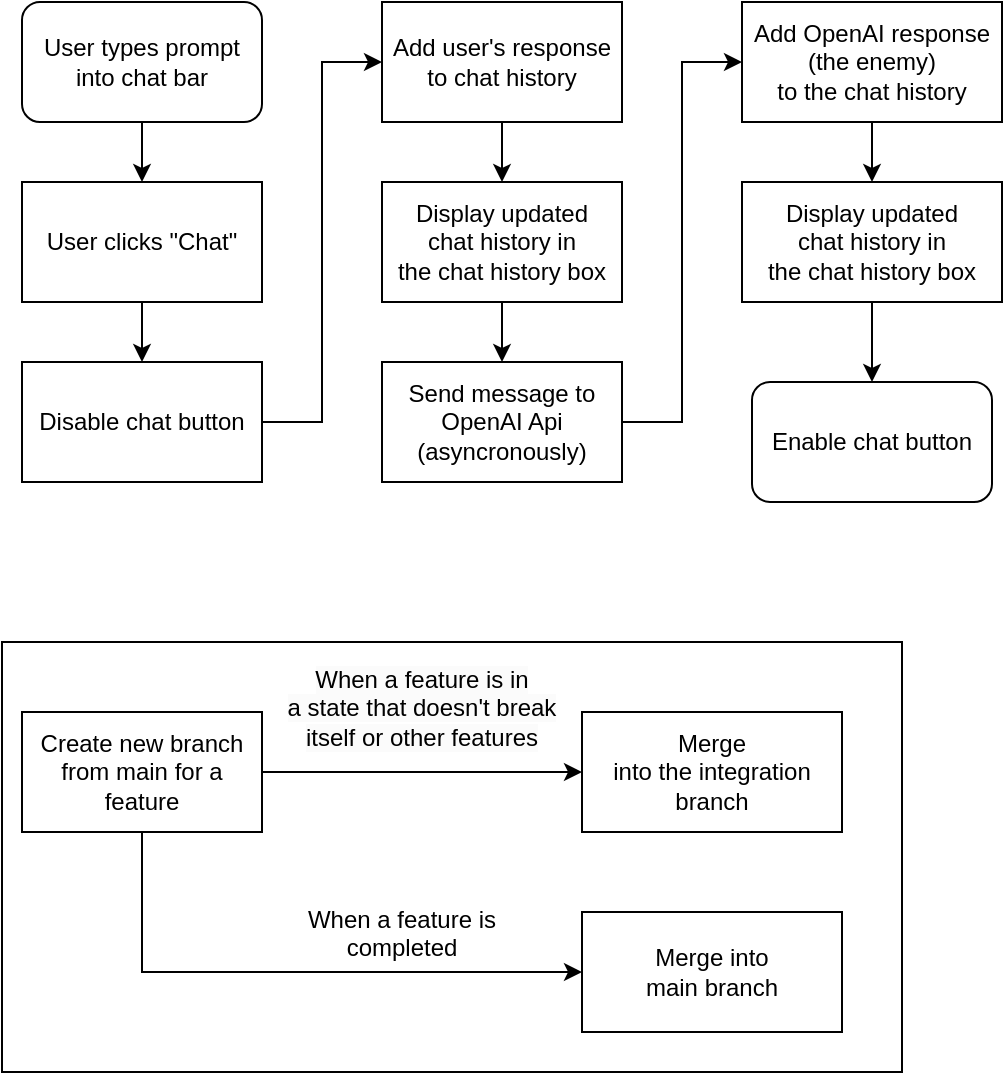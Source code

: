 <mxfile version="22.0.8" type="device">
  <diagram name="Page-1" id="_uCLC_Zc-S5goLwwXV-r">
    <mxGraphModel dx="1290" dy="587" grid="1" gridSize="10" guides="1" tooltips="1" connect="1" arrows="1" fold="1" page="1" pageScale="1" pageWidth="850" pageHeight="1100" math="0" shadow="0">
      <root>
        <mxCell id="0" />
        <mxCell id="1" parent="0" />
        <mxCell id="HUx5lnDDboxmJK54oWbE-19" value="" style="rounded=0;whiteSpace=wrap;html=1;" vertex="1" parent="1">
          <mxGeometry x="30" y="360" width="450" height="215" as="geometry" />
        </mxCell>
        <mxCell id="HUx5lnDDboxmJK54oWbE-5" value="" style="edgeStyle=orthogonalEdgeStyle;rounded=0;orthogonalLoop=1;jettySize=auto;html=1;entryX=0.5;entryY=0;entryDx=0;entryDy=0;" edge="1" parent="1" source="HUx5lnDDboxmJK54oWbE-3" target="HUx5lnDDboxmJK54oWbE-6">
          <mxGeometry relative="1" as="geometry">
            <mxPoint x="240" y="70" as="targetPoint" />
          </mxGeometry>
        </mxCell>
        <mxCell id="HUx5lnDDboxmJK54oWbE-3" value="User types prompt into chat bar" style="rounded=1;whiteSpace=wrap;html=1;" vertex="1" parent="1">
          <mxGeometry x="40" y="40" width="120" height="60" as="geometry" />
        </mxCell>
        <mxCell id="HUx5lnDDboxmJK54oWbE-21" style="edgeStyle=orthogonalEdgeStyle;rounded=0;orthogonalLoop=1;jettySize=auto;html=1;entryX=0.5;entryY=0;entryDx=0;entryDy=0;" edge="1" parent="1" source="HUx5lnDDboxmJK54oWbE-6" target="HUx5lnDDboxmJK54oWbE-22">
          <mxGeometry relative="1" as="geometry">
            <mxPoint x="330" y="70" as="targetPoint" />
          </mxGeometry>
        </mxCell>
        <mxCell id="HUx5lnDDboxmJK54oWbE-6" value="User clicks &quot;Chat&quot;" style="rounded=0;whiteSpace=wrap;html=1;" vertex="1" parent="1">
          <mxGeometry x="40" y="130" width="120" height="60" as="geometry" />
        </mxCell>
        <mxCell id="HUx5lnDDboxmJK54oWbE-11" value="" style="edgeStyle=orthogonalEdgeStyle;rounded=0;orthogonalLoop=1;jettySize=auto;html=1;" edge="1" parent="1" source="HUx5lnDDboxmJK54oWbE-8" target="HUx5lnDDboxmJK54oWbE-10">
          <mxGeometry relative="1" as="geometry" />
        </mxCell>
        <mxCell id="HUx5lnDDboxmJK54oWbE-8" value="Add user&#39;s response to chat history" style="whiteSpace=wrap;html=1;rounded=0;" vertex="1" parent="1">
          <mxGeometry x="220" y="40" width="120" height="60" as="geometry" />
        </mxCell>
        <mxCell id="HUx5lnDDboxmJK54oWbE-25" value="" style="edgeStyle=orthogonalEdgeStyle;rounded=0;orthogonalLoop=1;jettySize=auto;html=1;" edge="1" parent="1" source="HUx5lnDDboxmJK54oWbE-10" target="HUx5lnDDboxmJK54oWbE-24">
          <mxGeometry relative="1" as="geometry" />
        </mxCell>
        <mxCell id="HUx5lnDDboxmJK54oWbE-10" value="Display updated &lt;br&gt;chat history in &lt;br&gt;the chat history box" style="whiteSpace=wrap;html=1;rounded=0;" vertex="1" parent="1">
          <mxGeometry x="220" y="130" width="120" height="60" as="geometry" />
        </mxCell>
        <mxCell id="HUx5lnDDboxmJK54oWbE-14" value="" style="edgeStyle=orthogonalEdgeStyle;rounded=0;orthogonalLoop=1;jettySize=auto;html=1;" edge="1" parent="1" source="HUx5lnDDboxmJK54oWbE-12" target="HUx5lnDDboxmJK54oWbE-13">
          <mxGeometry relative="1" as="geometry" />
        </mxCell>
        <mxCell id="HUx5lnDDboxmJK54oWbE-12" value="Create new branch from main for a feature" style="whiteSpace=wrap;html=1;" vertex="1" parent="1">
          <mxGeometry x="40" y="395" width="120" height="60" as="geometry" />
        </mxCell>
        <mxCell id="HUx5lnDDboxmJK54oWbE-17" value="" style="edgeStyle=orthogonalEdgeStyle;rounded=0;orthogonalLoop=1;jettySize=auto;html=1;entryX=0;entryY=0.5;entryDx=0;entryDy=0;" edge="1" parent="1" source="HUx5lnDDboxmJK54oWbE-12" target="HUx5lnDDboxmJK54oWbE-16">
          <mxGeometry relative="1" as="geometry">
            <Array as="points">
              <mxPoint x="100" y="525" />
            </Array>
          </mxGeometry>
        </mxCell>
        <mxCell id="HUx5lnDDboxmJK54oWbE-13" value="Merge&lt;br&gt;into the integration branch" style="whiteSpace=wrap;html=1;" vertex="1" parent="1">
          <mxGeometry x="320" y="395" width="130" height="60" as="geometry" />
        </mxCell>
        <mxCell id="HUx5lnDDboxmJK54oWbE-15" value="&lt;span style=&quot;color: rgb(0, 0, 0); font-family: Helvetica; font-size: 12px; font-style: normal; font-variant-ligatures: normal; font-variant-caps: normal; font-weight: 400; letter-spacing: normal; orphans: 2; text-indent: 0px; text-transform: none; widows: 2; word-spacing: 0px; -webkit-text-stroke-width: 0px; background-color: rgb(251, 251, 251); text-decoration-thickness: initial; text-decoration-style: initial; text-decoration-color: initial; float: none; display: inline !important;&quot;&gt;When a feature is in&lt;br&gt;a state that doesn&#39;t break &lt;br&gt;itself or other features&lt;/span&gt;" style="text;whiteSpace=wrap;html=1;align=center;" vertex="1" parent="1">
          <mxGeometry x="170" y="365" width="140" height="50" as="geometry" />
        </mxCell>
        <mxCell id="HUx5lnDDboxmJK54oWbE-16" value="Merge into &lt;br&gt;main branch" style="whiteSpace=wrap;html=1;" vertex="1" parent="1">
          <mxGeometry x="320" y="495" width="130" height="60" as="geometry" />
        </mxCell>
        <mxCell id="HUx5lnDDboxmJK54oWbE-18" value="When a feature is completed" style="text;whiteSpace=wrap;html=1;align=center;" vertex="1" parent="1">
          <mxGeometry x="160" y="485" width="140" height="50" as="geometry" />
        </mxCell>
        <mxCell id="HUx5lnDDboxmJK54oWbE-23" value="" style="edgeStyle=orthogonalEdgeStyle;rounded=0;orthogonalLoop=1;jettySize=auto;html=1;entryX=0;entryY=0.5;entryDx=0;entryDy=0;exitX=1;exitY=0.5;exitDx=0;exitDy=0;" edge="1" parent="1" source="HUx5lnDDboxmJK54oWbE-22" target="HUx5lnDDboxmJK54oWbE-8">
          <mxGeometry relative="1" as="geometry">
            <Array as="points">
              <mxPoint x="190" y="250" />
              <mxPoint x="190" y="70" />
            </Array>
          </mxGeometry>
        </mxCell>
        <mxCell id="HUx5lnDDboxmJK54oWbE-22" value="Disable chat button" style="rounded=0;whiteSpace=wrap;html=1;" vertex="1" parent="1">
          <mxGeometry x="40" y="220" width="120" height="60" as="geometry" />
        </mxCell>
        <mxCell id="HUx5lnDDboxmJK54oWbE-27" value="" style="edgeStyle=orthogonalEdgeStyle;rounded=0;orthogonalLoop=1;jettySize=auto;html=1;" edge="1" parent="1" source="HUx5lnDDboxmJK54oWbE-24" target="HUx5lnDDboxmJK54oWbE-26">
          <mxGeometry relative="1" as="geometry">
            <Array as="points">
              <mxPoint x="370" y="250" />
              <mxPoint x="370" y="70" />
            </Array>
          </mxGeometry>
        </mxCell>
        <mxCell id="HUx5lnDDboxmJK54oWbE-24" value="Send message to OpenAI Api (asyncronously)" style="whiteSpace=wrap;html=1;rounded=0;" vertex="1" parent="1">
          <mxGeometry x="220" y="220" width="120" height="60" as="geometry" />
        </mxCell>
        <mxCell id="HUx5lnDDboxmJK54oWbE-29" value="" style="edgeStyle=orthogonalEdgeStyle;rounded=0;orthogonalLoop=1;jettySize=auto;html=1;" edge="1" parent="1" source="HUx5lnDDboxmJK54oWbE-26" target="HUx5lnDDboxmJK54oWbE-28">
          <mxGeometry relative="1" as="geometry" />
        </mxCell>
        <mxCell id="HUx5lnDDboxmJK54oWbE-26" value="Add OpenAI response&lt;br&gt;(the enemy) &lt;br&gt;to the chat history" style="whiteSpace=wrap;html=1;rounded=0;" vertex="1" parent="1">
          <mxGeometry x="400" y="40" width="130" height="60" as="geometry" />
        </mxCell>
        <mxCell id="HUx5lnDDboxmJK54oWbE-33" value="" style="edgeStyle=orthogonalEdgeStyle;rounded=0;orthogonalLoop=1;jettySize=auto;html=1;" edge="1" parent="1" source="HUx5lnDDboxmJK54oWbE-28" target="HUx5lnDDboxmJK54oWbE-32">
          <mxGeometry relative="1" as="geometry" />
        </mxCell>
        <mxCell id="HUx5lnDDboxmJK54oWbE-28" value="Display updated &lt;br&gt;chat history in &lt;br&gt;the chat history box" style="whiteSpace=wrap;html=1;rounded=0;" vertex="1" parent="1">
          <mxGeometry x="400" y="130" width="130" height="60" as="geometry" />
        </mxCell>
        <mxCell id="HUx5lnDDboxmJK54oWbE-32" value="Enable chat button" style="rounded=1;whiteSpace=wrap;html=1;" vertex="1" parent="1">
          <mxGeometry x="405" y="230" width="120" height="60" as="geometry" />
        </mxCell>
      </root>
    </mxGraphModel>
  </diagram>
</mxfile>
